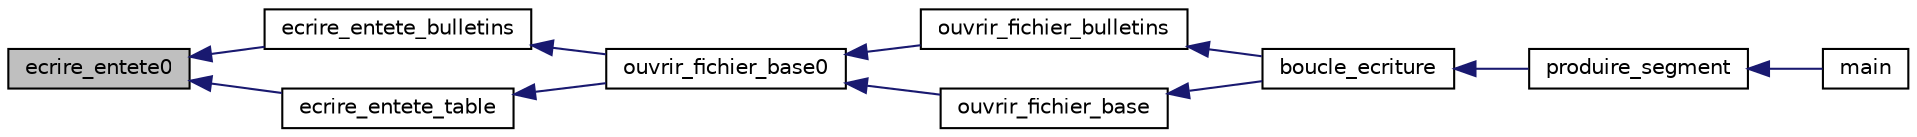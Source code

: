 digraph "ecrire_entete0"
{
 // INTERACTIVE_SVG=YES
  edge [fontname="Helvetica",fontsize="10",labelfontname="Helvetica",labelfontsize="10"];
  node [fontname="Helvetica",fontsize="10",shape=record];
  rankdir="LR";
  Node26 [label="ecrire_entete0",height=0.2,width=0.4,color="black", fillcolor="grey75", style="filled", fontcolor="black"];
  Node26 -> Node27 [dir="back",color="midnightblue",fontsize="10",style="solid",fontname="Helvetica"];
  Node27 [label="ecrire_entete_bulletins",height=0.2,width=0.4,color="black", fillcolor="white", style="filled",URL="$fonctions__auxiliaires_8h.html#a5e2253f583a3358618441c2cba35742b",tooltip="Ecrit les libellés des colonnes des bulletins. "];
  Node27 -> Node28 [dir="back",color="midnightblue",fontsize="10",style="solid",fontname="Helvetica"];
  Node28 [label="ouvrir_fichier_base0",height=0.2,width=0.4,color="black", fillcolor="white", style="filled",URL="$fonctions__auxiliaires_8h.html#aa23b720b129a327fe2cb677ab2c90a31",tooltip="Ouvre une base de données de type table (bulletins + lignes) en écriture pour un segment d&#39;exécution ..."];
  Node28 -> Node29 [dir="back",color="midnightblue",fontsize="10",style="solid",fontname="Helvetica"];
  Node29 [label="ouvrir_fichier_bulletins",height=0.2,width=0.4,color="black", fillcolor="white", style="filled",URL="$fonctions__auxiliaires_8h.html#a0f11a266115e98b2536637a1ad8b05f7",tooltip="Ouvre une base de données de bulletins en écriture pour un segment d&#39;exécution donné. "];
  Node29 -> Node30 [dir="back",color="midnightblue",fontsize="10",style="solid",fontname="Helvetica"];
  Node30 [label="boucle_ecriture",height=0.2,width=0.4,color="black", fillcolor="white", style="filled",URL="$table_8cpp.html#a666a48e623a324e4c739c91c1ea9adf7",tooltip="Lance l&#39;écriture des fichiers Bulletins.paie.csv et Table....csv pour un segment des données de paye..."];
  Node30 -> Node31 [dir="back",color="midnightblue",fontsize="10",style="solid",fontname="Helvetica"];
  Node31 [label="produire_segment",height=0.2,width=0.4,color="black", fillcolor="white", style="filled",URL="$lhx_2main_8cpp.html#abb1f1ad236423a832fd1efa1e9deeafa",tooltip="Pour un segment donné (sous-ensemble de bases de paye XML), redécoupe le segment en partie égales ou ..."];
  Node31 -> Node32 [dir="back",color="midnightblue",fontsize="10",style="solid",fontname="Helvetica"];
  Node32 [label="main",height=0.2,width=0.4,color="black", fillcolor="white", style="filled",URL="$lhx_2main_8cpp.html#a3c04138a5bfe5d72780bb7e82a18e627"];
  Node28 -> Node33 [dir="back",color="midnightblue",fontsize="10",style="solid",fontname="Helvetica"];
  Node33 [label="ouvrir_fichier_base",height=0.2,width=0.4,color="black", fillcolor="white", style="filled",URL="$fonctions__auxiliaires_8h.html#a9d4a78ef3abcba5f8462b78f5c135650",tooltip="Ouvre une base de données de type table (bulletins + lignes) en écriture pour un segment d&#39;exécution ..."];
  Node33 -> Node30 [dir="back",color="midnightblue",fontsize="10",style="solid",fontname="Helvetica"];
  Node26 -> Node34 [dir="back",color="midnightblue",fontsize="10",style="solid",fontname="Helvetica"];
  Node34 [label="ecrire_entete_table",height=0.2,width=0.4,color="black", fillcolor="white", style="filled",URL="$fonctions__auxiliaires_8cpp.html#aff3c87803f64d34f00a30ef30bb74a9b"];
  Node34 -> Node28 [dir="back",color="midnightblue",fontsize="10",style="solid",fontname="Helvetica"];
}

